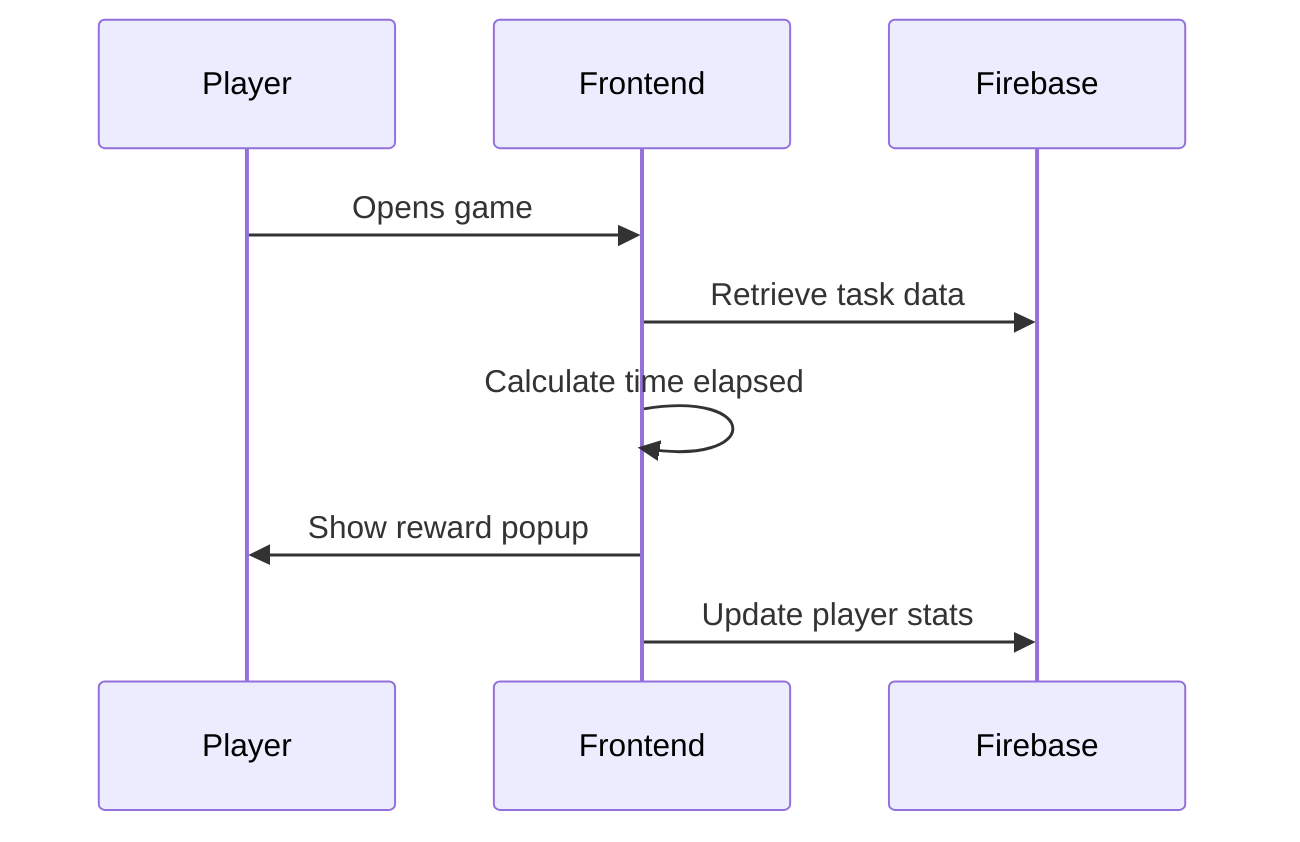 sequenceDiagram
  participant P as Player
  participant F as Frontend
  participant DB as Firebase
  P->>F: Opens game
  F->>DB: Retrieve task data
  F->>F: Calculate time elapsed
  F->>P: Show reward popup
  F->>DB: Update player stats